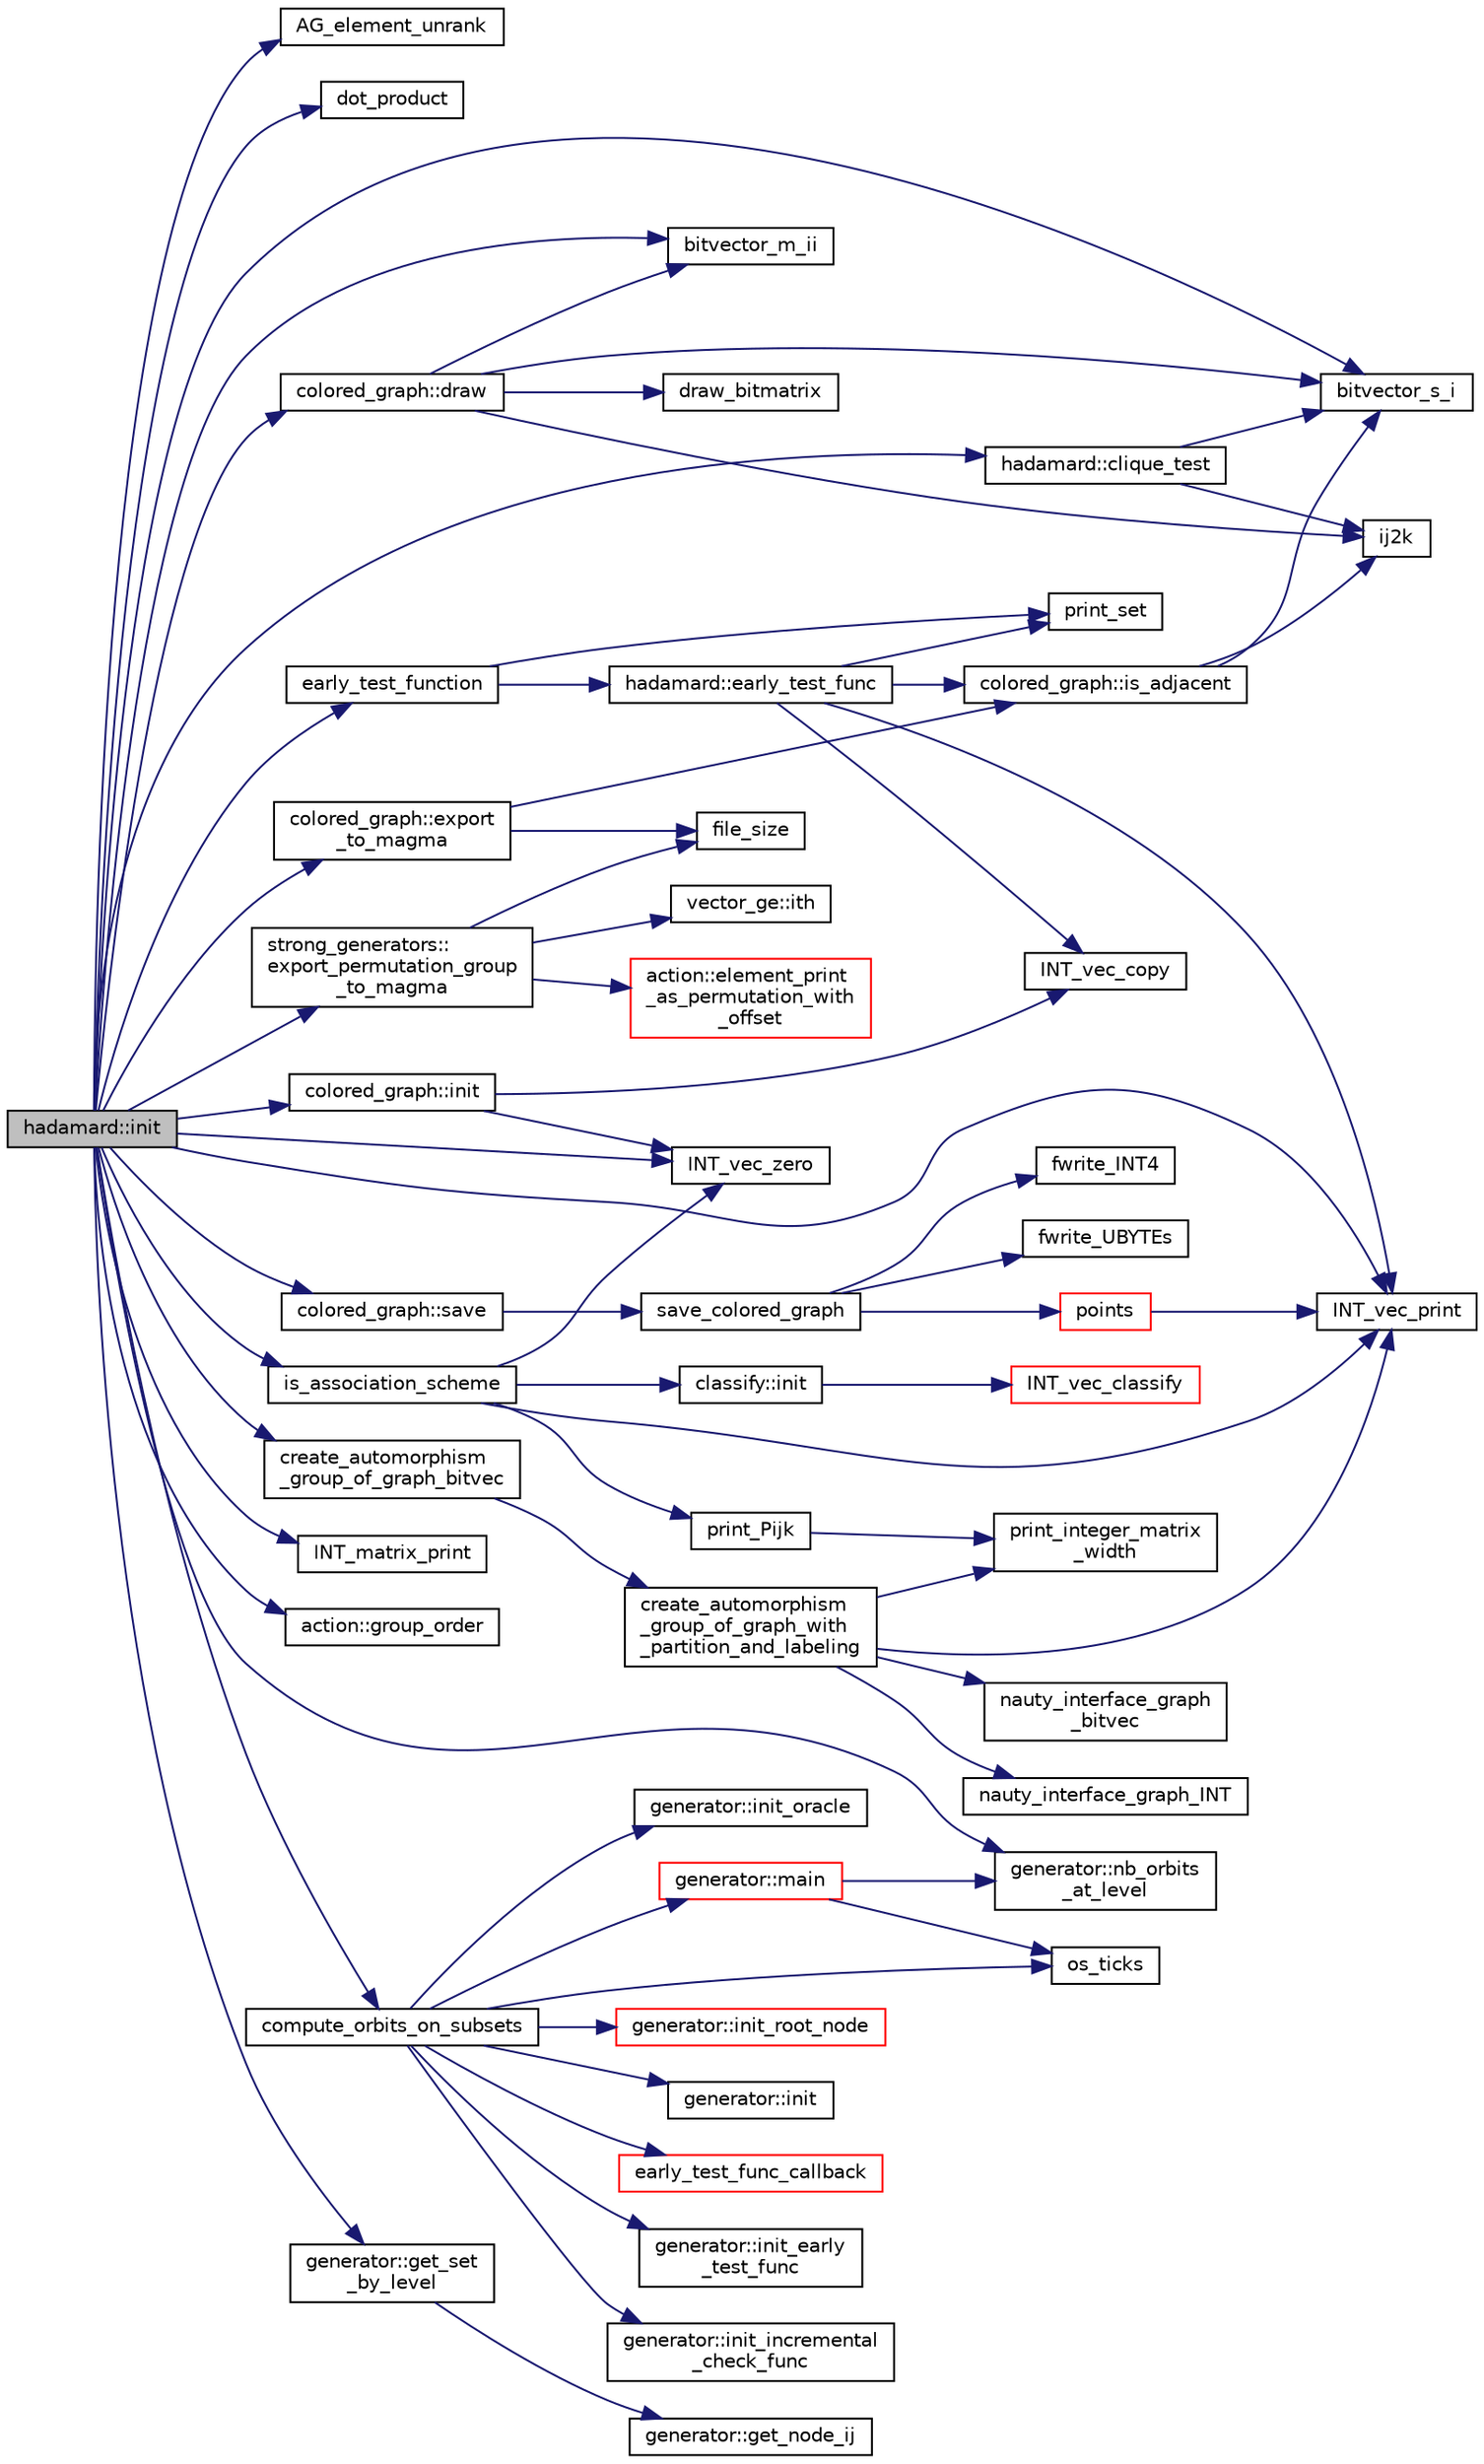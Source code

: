 digraph "hadamard::init"
{
  edge [fontname="Helvetica",fontsize="10",labelfontname="Helvetica",labelfontsize="10"];
  node [fontname="Helvetica",fontsize="10",shape=record];
  rankdir="LR";
  Node18 [label="hadamard::init",height=0.2,width=0.4,color="black", fillcolor="grey75", style="filled", fontcolor="black"];
  Node18 -> Node19 [color="midnightblue",fontsize="10",style="solid",fontname="Helvetica"];
  Node19 [label="AG_element_unrank",height=0.2,width=0.4,color="black", fillcolor="white", style="filled",URL="$d4/d67/geometry_8h.html#a4a33b86c87b2879b97cfa1327abe2885"];
  Node18 -> Node20 [color="midnightblue",fontsize="10",style="solid",fontname="Helvetica"];
  Node20 [label="dot_product",height=0.2,width=0.4,color="black", fillcolor="white", style="filled",URL="$dd/d1d/hadamard_8_c.html#accd41df23175cf150ef5666933d6ce8e"];
  Node18 -> Node21 [color="midnightblue",fontsize="10",style="solid",fontname="Helvetica"];
  Node21 [label="bitvector_m_ii",height=0.2,width=0.4,color="black", fillcolor="white", style="filled",URL="$df/dbf/sajeeb_8_c.html#a31da55e2b26316d582cd322dc670b67b"];
  Node18 -> Node22 [color="midnightblue",fontsize="10",style="solid",fontname="Helvetica"];
  Node22 [label="bitvector_s_i",height=0.2,width=0.4,color="black", fillcolor="white", style="filled",URL="$df/dbf/sajeeb_8_c.html#ac0135a3681a44df3fe7af1545676fbe2"];
  Node18 -> Node23 [color="midnightblue",fontsize="10",style="solid",fontname="Helvetica"];
  Node23 [label="INT_vec_zero",height=0.2,width=0.4,color="black", fillcolor="white", style="filled",URL="$df/dbf/sajeeb_8_c.html#aa8c9c7977203577026080f546fe4980f"];
  Node18 -> Node24 [color="midnightblue",fontsize="10",style="solid",fontname="Helvetica"];
  Node24 [label="colored_graph::init",height=0.2,width=0.4,color="black", fillcolor="white", style="filled",URL="$dc/de2/classcolored__graph.html#a4b917cdc9c6203a5a750c321e791bc7d"];
  Node24 -> Node25 [color="midnightblue",fontsize="10",style="solid",fontname="Helvetica"];
  Node25 [label="INT_vec_copy",height=0.2,width=0.4,color="black", fillcolor="white", style="filled",URL="$df/dbf/sajeeb_8_c.html#ac2d875e27e009af6ec04d17254d11075"];
  Node24 -> Node23 [color="midnightblue",fontsize="10",style="solid",fontname="Helvetica"];
  Node18 -> Node26 [color="midnightblue",fontsize="10",style="solid",fontname="Helvetica"];
  Node26 [label="colored_graph::save",height=0.2,width=0.4,color="black", fillcolor="white", style="filled",URL="$dc/de2/classcolored__graph.html#a562912fb7464addacd865057a1a48f75"];
  Node26 -> Node27 [color="midnightblue",fontsize="10",style="solid",fontname="Helvetica"];
  Node27 [label="save_colored_graph",height=0.2,width=0.4,color="black", fillcolor="white", style="filled",URL="$da/da9/galois__global_8_c.html#a1f2e1a9df5b1f9af96c9c1e08fbc98c7"];
  Node27 -> Node28 [color="midnightblue",fontsize="10",style="solid",fontname="Helvetica"];
  Node28 [label="fwrite_INT4",height=0.2,width=0.4,color="black", fillcolor="white", style="filled",URL="$df/dbf/sajeeb_8_c.html#a2e1091b3187c01029a1a1453ce9e8639"];
  Node27 -> Node29 [color="midnightblue",fontsize="10",style="solid",fontname="Helvetica"];
  Node29 [label="points",height=0.2,width=0.4,color="red", fillcolor="white", style="filled",URL="$d7/d83/points_8_c.html#a8a498513b4415e1a4628a70fb6b26817"];
  Node29 -> Node33 [color="midnightblue",fontsize="10",style="solid",fontname="Helvetica"];
  Node33 [label="INT_vec_print",height=0.2,width=0.4,color="black", fillcolor="white", style="filled",URL="$df/dbf/sajeeb_8_c.html#a79a5901af0b47dd0d694109543c027fe"];
  Node27 -> Node37 [color="midnightblue",fontsize="10",style="solid",fontname="Helvetica"];
  Node37 [label="fwrite_UBYTEs",height=0.2,width=0.4,color="black", fillcolor="white", style="filled",URL="$df/dbf/sajeeb_8_c.html#a3097dee262bebe614d11c8fc47e414d3"];
  Node18 -> Node38 [color="midnightblue",fontsize="10",style="solid",fontname="Helvetica"];
  Node38 [label="colored_graph::export\l_to_magma",height=0.2,width=0.4,color="black", fillcolor="white", style="filled",URL="$dc/de2/classcolored__graph.html#a766c05f1b628f86b4de896bce33ec0f2"];
  Node38 -> Node39 [color="midnightblue",fontsize="10",style="solid",fontname="Helvetica"];
  Node39 [label="colored_graph::is_adjacent",height=0.2,width=0.4,color="black", fillcolor="white", style="filled",URL="$dc/de2/classcolored__graph.html#ac13cc7a798c3ee11bef01f01c8eab061"];
  Node39 -> Node40 [color="midnightblue",fontsize="10",style="solid",fontname="Helvetica"];
  Node40 [label="ij2k",height=0.2,width=0.4,color="black", fillcolor="white", style="filled",URL="$df/dbf/sajeeb_8_c.html#a68a0fe85ad4b80a9220cb33f9c4c0042"];
  Node39 -> Node22 [color="midnightblue",fontsize="10",style="solid",fontname="Helvetica"];
  Node38 -> Node41 [color="midnightblue",fontsize="10",style="solid",fontname="Helvetica"];
  Node41 [label="file_size",height=0.2,width=0.4,color="black", fillcolor="white", style="filled",URL="$df/dbf/sajeeb_8_c.html#a5c37cf5785204b6e9adf647dc14d0e50"];
  Node18 -> Node42 [color="midnightblue",fontsize="10",style="solid",fontname="Helvetica"];
  Node42 [label="INT_matrix_print",height=0.2,width=0.4,color="black", fillcolor="white", style="filled",URL="$d5/db4/io__and__os_8h.html#afd4180a24bef3a2b584668a4eaf607ff"];
  Node18 -> Node43 [color="midnightblue",fontsize="10",style="solid",fontname="Helvetica"];
  Node43 [label="is_association_scheme",height=0.2,width=0.4,color="black", fillcolor="white", style="filled",URL="$da/da9/galois__global_8_c.html#a32b8761d7a5b9380b4121f8ab2eb22c0"];
  Node43 -> Node44 [color="midnightblue",fontsize="10",style="solid",fontname="Helvetica"];
  Node44 [label="classify::init",height=0.2,width=0.4,color="black", fillcolor="white", style="filled",URL="$d9/d43/classclassify.html#afc24c64267d646d1f83ea39a7c66bde3"];
  Node44 -> Node45 [color="midnightblue",fontsize="10",style="solid",fontname="Helvetica"];
  Node45 [label="INT_vec_classify",height=0.2,width=0.4,color="red", fillcolor="white", style="filled",URL="$d5/de2/foundations_2data__structures_2data__structures_8h.html#ad4176bee048e4f036f8b9d6dd986e0f9"];
  Node43 -> Node33 [color="midnightblue",fontsize="10",style="solid",fontname="Helvetica"];
  Node43 -> Node23 [color="midnightblue",fontsize="10",style="solid",fontname="Helvetica"];
  Node43 -> Node57 [color="midnightblue",fontsize="10",style="solid",fontname="Helvetica"];
  Node57 [label="print_Pijk",height=0.2,width=0.4,color="black", fillcolor="white", style="filled",URL="$da/da9/galois__global_8_c.html#a82d9792c3bb9e4dbcc4630b8c1242ee8"];
  Node57 -> Node58 [color="midnightblue",fontsize="10",style="solid",fontname="Helvetica"];
  Node58 [label="print_integer_matrix\l_width",height=0.2,width=0.4,color="black", fillcolor="white", style="filled",URL="$d5/db4/io__and__os_8h.html#aa78f3e73fc2179251bd15adbcc31573f"];
  Node18 -> Node33 [color="midnightblue",fontsize="10",style="solid",fontname="Helvetica"];
  Node18 -> Node59 [color="midnightblue",fontsize="10",style="solid",fontname="Helvetica"];
  Node59 [label="colored_graph::draw",height=0.2,width=0.4,color="black", fillcolor="white", style="filled",URL="$dc/de2/classcolored__graph.html#ac5fd42765545792be5d4533b782e3320"];
  Node59 -> Node40 [color="midnightblue",fontsize="10",style="solid",fontname="Helvetica"];
  Node59 -> Node22 [color="midnightblue",fontsize="10",style="solid",fontname="Helvetica"];
  Node59 -> Node21 [color="midnightblue",fontsize="10",style="solid",fontname="Helvetica"];
  Node59 -> Node60 [color="midnightblue",fontsize="10",style="solid",fontname="Helvetica"];
  Node60 [label="draw_bitmatrix",height=0.2,width=0.4,color="black", fillcolor="white", style="filled",URL="$d9/d29/draw_8_c.html#a725151f4184826d0b71256f5c38e70f0"];
  Node18 -> Node61 [color="midnightblue",fontsize="10",style="solid",fontname="Helvetica"];
  Node61 [label="create_automorphism\l_group_of_graph_bitvec",height=0.2,width=0.4,color="black", fillcolor="white", style="filled",URL="$d5/d90/action__global_8_c.html#a764fd1eb54df127b155b0d3f9bc80068"];
  Node61 -> Node62 [color="midnightblue",fontsize="10",style="solid",fontname="Helvetica"];
  Node62 [label="create_automorphism\l_group_of_graph_with\l_partition_and_labeling",height=0.2,width=0.4,color="black", fillcolor="white", style="filled",URL="$d5/d90/action__global_8_c.html#a053822b1b3dac057bedfa4b69c842962"];
  Node62 -> Node63 [color="midnightblue",fontsize="10",style="solid",fontname="Helvetica"];
  Node63 [label="nauty_interface_graph\l_bitvec",height=0.2,width=0.4,color="black", fillcolor="white", style="filled",URL="$d5/de6/graph__theory__nauty_8h.html#abe4281e898698702cba0d232e28739d9"];
  Node62 -> Node64 [color="midnightblue",fontsize="10",style="solid",fontname="Helvetica"];
  Node64 [label="nauty_interface_graph_INT",height=0.2,width=0.4,color="black", fillcolor="white", style="filled",URL="$d5/de6/graph__theory__nauty_8h.html#a4e706766ff9e4a639f8dae923220b1fb"];
  Node62 -> Node33 [color="midnightblue",fontsize="10",style="solid",fontname="Helvetica"];
  Node62 -> Node58 [color="midnightblue",fontsize="10",style="solid",fontname="Helvetica"];
  Node18 -> Node65 [color="midnightblue",fontsize="10",style="solid",fontname="Helvetica"];
  Node65 [label="action::group_order",height=0.2,width=0.4,color="black", fillcolor="white", style="filled",URL="$d2/d86/classaction.html#ad1f69adb27041311d2e7be96e39388d4"];
  Node18 -> Node66 [color="midnightblue",fontsize="10",style="solid",fontname="Helvetica"];
  Node66 [label="strong_generators::\lexport_permutation_group\l_to_magma",height=0.2,width=0.4,color="black", fillcolor="white", style="filled",URL="$dc/d09/classstrong__generators.html#ad3bc816d85d318aabb02c40862bceb27"];
  Node66 -> Node67 [color="midnightblue",fontsize="10",style="solid",fontname="Helvetica"];
  Node67 [label="action::element_print\l_as_permutation_with\l_offset",height=0.2,width=0.4,color="red", fillcolor="white", style="filled",URL="$d2/d86/classaction.html#addd61d869434abaad431124a6d858396"];
  Node66 -> Node75 [color="midnightblue",fontsize="10",style="solid",fontname="Helvetica"];
  Node75 [label="vector_ge::ith",height=0.2,width=0.4,color="black", fillcolor="white", style="filled",URL="$d4/d6e/classvector__ge.html#a1ff002e8b746a9beb119d57dcd4a15ff"];
  Node66 -> Node41 [color="midnightblue",fontsize="10",style="solid",fontname="Helvetica"];
  Node18 -> Node79 [color="midnightblue",fontsize="10",style="solid",fontname="Helvetica"];
  Node79 [label="compute_orbits_on_subsets",height=0.2,width=0.4,color="black", fillcolor="white", style="filled",URL="$da/d10/other_8h.html#af33697aede0480110b1227f727252637"];
  Node79 -> Node80 [color="midnightblue",fontsize="10",style="solid",fontname="Helvetica"];
  Node80 [label="os_ticks",height=0.2,width=0.4,color="black", fillcolor="white", style="filled",URL="$d5/db4/io__and__os_8h.html#a3da6d2b09e35d569adb7101dffcb5224"];
  Node79 -> Node81 [color="midnightblue",fontsize="10",style="solid",fontname="Helvetica"];
  Node81 [label="generator::init",height=0.2,width=0.4,color="black", fillcolor="white", style="filled",URL="$d7/d73/classgenerator.html#aeca1559b4172cae921620768bd62df47"];
  Node79 -> Node82 [color="midnightblue",fontsize="10",style="solid",fontname="Helvetica"];
  Node82 [label="early_test_func_callback",height=0.2,width=0.4,color="red", fillcolor="white", style="filled",URL="$d0/dd1/blt_8h.html#ac5b3d559ae4a7f04c7623f93300574ea"];
  Node79 -> Node112 [color="midnightblue",fontsize="10",style="solid",fontname="Helvetica"];
  Node112 [label="generator::init_early\l_test_func",height=0.2,width=0.4,color="black", fillcolor="white", style="filled",URL="$d7/d73/classgenerator.html#a21668968b1375c408ccf4559a9240533"];
  Node79 -> Node113 [color="midnightblue",fontsize="10",style="solid",fontname="Helvetica"];
  Node113 [label="generator::init_incremental\l_check_func",height=0.2,width=0.4,color="black", fillcolor="white", style="filled",URL="$d7/d73/classgenerator.html#a2884579b5db297fec3f34bec9911bd70"];
  Node79 -> Node114 [color="midnightblue",fontsize="10",style="solid",fontname="Helvetica"];
  Node114 [label="generator::init_oracle",height=0.2,width=0.4,color="black", fillcolor="white", style="filled",URL="$d7/d73/classgenerator.html#aab9339b27020b22ae9655d4413a88e40"];
  Node79 -> Node115 [color="midnightblue",fontsize="10",style="solid",fontname="Helvetica"];
  Node115 [label="generator::init_root_node",height=0.2,width=0.4,color="red", fillcolor="white", style="filled",URL="$d7/d73/classgenerator.html#af772cc76eb68482a86e61fbd51672513"];
  Node79 -> Node122 [color="midnightblue",fontsize="10",style="solid",fontname="Helvetica"];
  Node122 [label="generator::main",height=0.2,width=0.4,color="red", fillcolor="white", style="filled",URL="$d7/d73/classgenerator.html#a01abff8e9f231bf0d82e2e8e0061f242"];
  Node122 -> Node80 [color="midnightblue",fontsize="10",style="solid",fontname="Helvetica"];
  Node122 -> Node134 [color="midnightblue",fontsize="10",style="solid",fontname="Helvetica"];
  Node134 [label="generator::nb_orbits\l_at_level",height=0.2,width=0.4,color="black", fillcolor="white", style="filled",URL="$d7/d73/classgenerator.html#a020f3d8378448310d044a4a24fadf301"];
  Node18 -> Node891 [color="midnightblue",fontsize="10",style="solid",fontname="Helvetica"];
  Node891 [label="early_test_function",height=0.2,width=0.4,color="black", fillcolor="white", style="filled",URL="$dd/d1d/hadamard_8_c.html#a31cd862d97914e4206b42d1c9a898353"];
  Node891 -> Node85 [color="midnightblue",fontsize="10",style="solid",fontname="Helvetica"];
  Node85 [label="print_set",height=0.2,width=0.4,color="black", fillcolor="white", style="filled",URL="$d0/dd1/blt_8h.html#a8c1a5fc71aea7ff31d181f0103196a24"];
  Node891 -> Node892 [color="midnightblue",fontsize="10",style="solid",fontname="Helvetica"];
  Node892 [label="hadamard::early_test_func",height=0.2,width=0.4,color="black", fillcolor="white", style="filled",URL="$d7/dbb/classhadamard.html#a299a7a683de28326c93c8fd5b9545144"];
  Node892 -> Node85 [color="midnightblue",fontsize="10",style="solid",fontname="Helvetica"];
  Node892 -> Node33 [color="midnightblue",fontsize="10",style="solid",fontname="Helvetica"];
  Node892 -> Node25 [color="midnightblue",fontsize="10",style="solid",fontname="Helvetica"];
  Node892 -> Node39 [color="midnightblue",fontsize="10",style="solid",fontname="Helvetica"];
  Node18 -> Node134 [color="midnightblue",fontsize="10",style="solid",fontname="Helvetica"];
  Node18 -> Node893 [color="midnightblue",fontsize="10",style="solid",fontname="Helvetica"];
  Node893 [label="generator::get_set\l_by_level",height=0.2,width=0.4,color="black", fillcolor="white", style="filled",URL="$d7/d73/classgenerator.html#a3012a80d862b42c848b84584389c8594"];
  Node893 -> Node894 [color="midnightblue",fontsize="10",style="solid",fontname="Helvetica"];
  Node894 [label="generator::get_node_ij",height=0.2,width=0.4,color="black", fillcolor="white", style="filled",URL="$d7/d73/classgenerator.html#a8cea5411b42336694738530732ede540"];
  Node18 -> Node895 [color="midnightblue",fontsize="10",style="solid",fontname="Helvetica"];
  Node895 [label="hadamard::clique_test",height=0.2,width=0.4,color="black", fillcolor="white", style="filled",URL="$d7/dbb/classhadamard.html#a2f9f095c9f78d125e764354279820fd5"];
  Node895 -> Node40 [color="midnightblue",fontsize="10",style="solid",fontname="Helvetica"];
  Node895 -> Node22 [color="midnightblue",fontsize="10",style="solid",fontname="Helvetica"];
}
